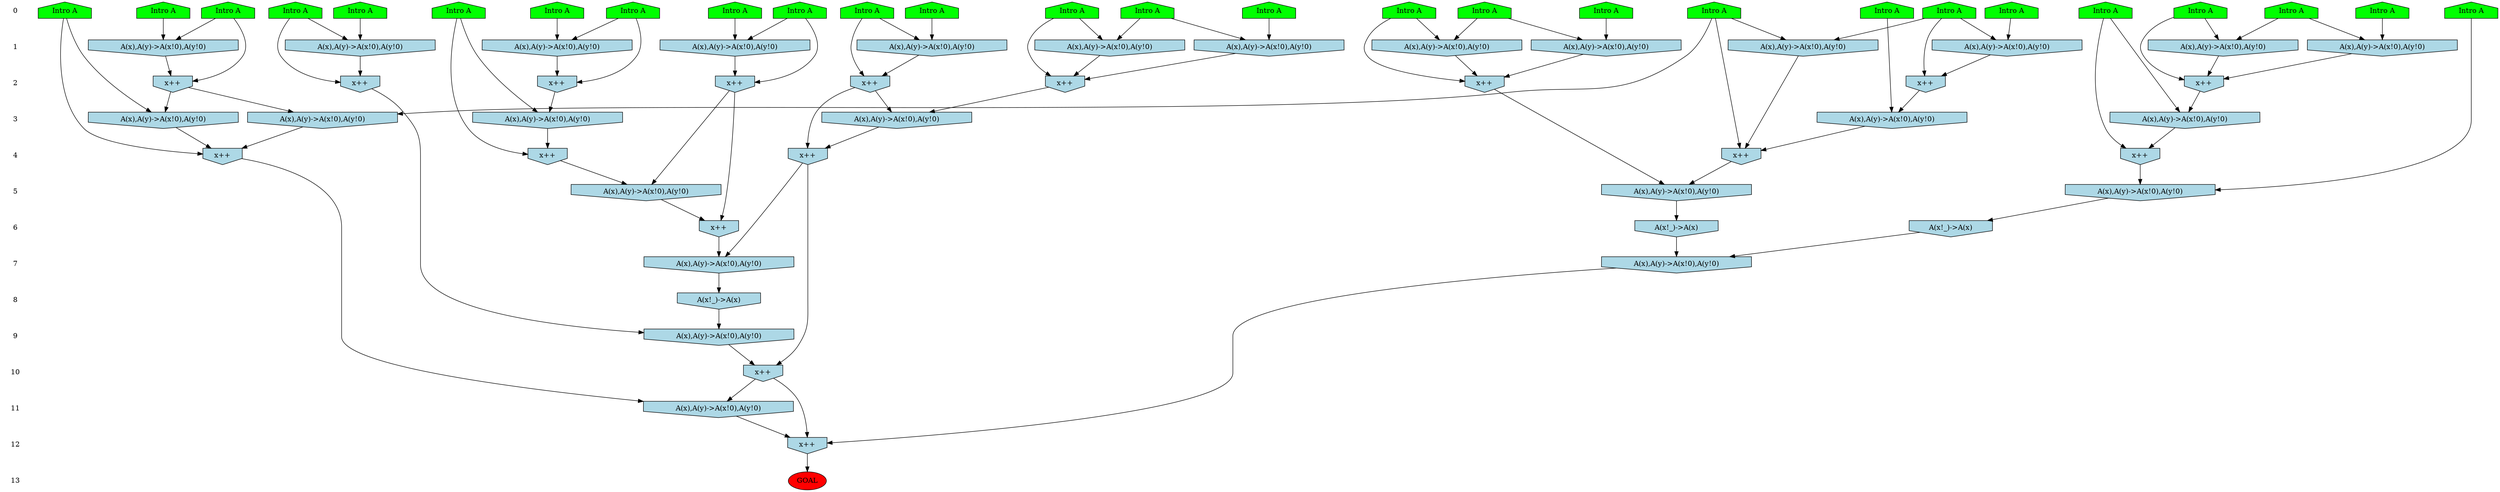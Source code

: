 /* Compression of 1 causal flows obtained in average at 2.727689E+00 t.u */
/* Compressed causal flows were: [856] */
digraph G{
 ranksep=.5 ; 
{ rank = same ; "0" [shape=plaintext] ; node_1 [label ="Intro A", shape=house, style=filled, fillcolor=green] ;
node_2 [label ="Intro A", shape=house, style=filled, fillcolor=green] ;
node_3 [label ="Intro A", shape=house, style=filled, fillcolor=green] ;
node_4 [label ="Intro A", shape=house, style=filled, fillcolor=green] ;
node_5 [label ="Intro A", shape=house, style=filled, fillcolor=green] ;
node_6 [label ="Intro A", shape=house, style=filled, fillcolor=green] ;
node_7 [label ="Intro A", shape=house, style=filled, fillcolor=green] ;
node_8 [label ="Intro A", shape=house, style=filled, fillcolor=green] ;
node_9 [label ="Intro A", shape=house, style=filled, fillcolor=green] ;
node_10 [label ="Intro A", shape=house, style=filled, fillcolor=green] ;
node_11 [label ="Intro A", shape=house, style=filled, fillcolor=green] ;
node_12 [label ="Intro A", shape=house, style=filled, fillcolor=green] ;
node_13 [label ="Intro A", shape=house, style=filled, fillcolor=green] ;
node_14 [label ="Intro A", shape=house, style=filled, fillcolor=green] ;
node_15 [label ="Intro A", shape=house, style=filled, fillcolor=green] ;
node_16 [label ="Intro A", shape=house, style=filled, fillcolor=green] ;
node_17 [label ="Intro A", shape=house, style=filled, fillcolor=green] ;
node_18 [label ="Intro A", shape=house, style=filled, fillcolor=green] ;
node_19 [label ="Intro A", shape=house, style=filled, fillcolor=green] ;
node_20 [label ="Intro A", shape=house, style=filled, fillcolor=green] ;
node_21 [label ="Intro A", shape=house, style=filled, fillcolor=green] ;
node_22 [label ="Intro A", shape=house, style=filled, fillcolor=green] ;
node_23 [label ="Intro A", shape=house, style=filled, fillcolor=green] ;
node_24 [label ="Intro A", shape=house, style=filled, fillcolor=green] ;
node_25 [label ="Intro A", shape=house, style=filled, fillcolor=green] ;
node_26 [label ="Intro A", shape=house, style=filled, fillcolor=green] ;
node_27 [label ="Intro A", shape=house, style=filled, fillcolor=green] ;
}
{ rank = same ; "1" [shape=plaintext] ; node_28 [label="A(x),A(y)->A(x!0),A(y!0)", shape=invhouse, style=filled, fillcolor = lightblue] ;
node_29 [label="A(x),A(y)->A(x!0),A(y!0)", shape=invhouse, style=filled, fillcolor = lightblue] ;
node_30 [label="A(x),A(y)->A(x!0),A(y!0)", shape=invhouse, style=filled, fillcolor = lightblue] ;
node_31 [label="A(x),A(y)->A(x!0),A(y!0)", shape=invhouse, style=filled, fillcolor = lightblue] ;
node_32 [label="A(x),A(y)->A(x!0),A(y!0)", shape=invhouse, style=filled, fillcolor = lightblue] ;
node_33 [label="A(x),A(y)->A(x!0),A(y!0)", shape=invhouse, style=filled, fillcolor = lightblue] ;
node_35 [label="A(x),A(y)->A(x!0),A(y!0)", shape=invhouse, style=filled, fillcolor = lightblue] ;
node_36 [label="A(x),A(y)->A(x!0),A(y!0)", shape=invhouse, style=filled, fillcolor = lightblue] ;
node_39 [label="A(x),A(y)->A(x!0),A(y!0)", shape=invhouse, style=filled, fillcolor = lightblue] ;
node_40 [label="A(x),A(y)->A(x!0),A(y!0)", shape=invhouse, style=filled, fillcolor = lightblue] ;
node_44 [label="A(x),A(y)->A(x!0),A(y!0)", shape=invhouse, style=filled, fillcolor = lightblue] ;
node_46 [label="A(x),A(y)->A(x!0),A(y!0)", shape=invhouse, style=filled, fillcolor = lightblue] ;
node_52 [label="A(x),A(y)->A(x!0),A(y!0)", shape=invhouse, style=filled, fillcolor = lightblue] ;
}
{ rank = same ; "2" [shape=plaintext] ; node_34 [label="x++", shape=invhouse, style=filled, fillcolor = lightblue] ;
node_37 [label="x++", shape=invhouse, style=filled, fillcolor = lightblue] ;
node_38 [label="x++", shape=invhouse, style=filled, fillcolor = lightblue] ;
node_41 [label="x++", shape=invhouse, style=filled, fillcolor = lightblue] ;
node_42 [label="x++", shape=invhouse, style=filled, fillcolor = lightblue] ;
node_43 [label="x++", shape=invhouse, style=filled, fillcolor = lightblue] ;
node_51 [label="x++", shape=invhouse, style=filled, fillcolor = lightblue] ;
node_53 [label="x++", shape=invhouse, style=filled, fillcolor = lightblue] ;
node_57 [label="x++", shape=invhouse, style=filled, fillcolor = lightblue] ;
}
{ rank = same ; "3" [shape=plaintext] ; node_45 [label="A(x),A(y)->A(x!0),A(y!0)", shape=invhouse, style=filled, fillcolor = lightblue] ;
node_48 [label="A(x),A(y)->A(x!0),A(y!0)", shape=invhouse, style=filled, fillcolor = lightblue] ;
node_49 [label="A(x),A(y)->A(x!0),A(y!0)", shape=invhouse, style=filled, fillcolor = lightblue] ;
node_55 [label="A(x),A(y)->A(x!0),A(y!0)", shape=invhouse, style=filled, fillcolor = lightblue] ;
node_58 [label="A(x),A(y)->A(x!0),A(y!0)", shape=invhouse, style=filled, fillcolor = lightblue] ;
node_60 [label="A(x),A(y)->A(x!0),A(y!0)", shape=invhouse, style=filled, fillcolor = lightblue] ;
}
{ rank = same ; "4" [shape=plaintext] ; node_47 [label="x++", shape=invhouse, style=filled, fillcolor = lightblue] ;
node_50 [label="x++", shape=invhouse, style=filled, fillcolor = lightblue] ;
node_54 [label="x++", shape=invhouse, style=filled, fillcolor = lightblue] ;
node_62 [label="x++", shape=invhouse, style=filled, fillcolor = lightblue] ;
node_63 [label="x++", shape=invhouse, style=filled, fillcolor = lightblue] ;
}
{ rank = same ; "5" [shape=plaintext] ; node_56 [label="A(x),A(y)->A(x!0),A(y!0)", shape=invhouse, style=filled, fillcolor = lightblue] ;
node_59 [label="A(x),A(y)->A(x!0),A(y!0)", shape=invhouse, style=filled, fillcolor = lightblue] ;
node_61 [label="A(x),A(y)->A(x!0),A(y!0)", shape=invhouse, style=filled, fillcolor = lightblue] ;
}
{ rank = same ; "6" [shape=plaintext] ; node_64 [label="A(x!_)->A(x)", shape=invhouse, style=filled, fillcolor = lightblue] ;
node_65 [label="x++", shape=invhouse, style=filled, fillcolor = lightblue] ;
node_67 [label="A(x!_)->A(x)", shape=invhouse, style=filled, fillcolor = lightblue] ;
}
{ rank = same ; "7" [shape=plaintext] ; node_66 [label="A(x),A(y)->A(x!0),A(y!0)", shape=invhouse, style=filled, fillcolor = lightblue] ;
node_69 [label="A(x),A(y)->A(x!0),A(y!0)", shape=invhouse, style=filled, fillcolor = lightblue] ;
}
{ rank = same ; "8" [shape=plaintext] ; node_68 [label="A(x!_)->A(x)", shape=invhouse, style=filled, fillcolor = lightblue] ;
}
{ rank = same ; "9" [shape=plaintext] ; node_70 [label="A(x),A(y)->A(x!0),A(y!0)", shape=invhouse, style=filled, fillcolor = lightblue] ;
}
{ rank = same ; "10" [shape=plaintext] ; node_71 [label="x++", shape=invhouse, style=filled, fillcolor = lightblue] ;
}
{ rank = same ; "11" [shape=plaintext] ; node_72 [label="A(x),A(y)->A(x!0),A(y!0)", shape=invhouse, style=filled, fillcolor = lightblue] ;
}
{ rank = same ; "12" [shape=plaintext] ; node_73 [label="x++", shape=invhouse, style=filled, fillcolor = lightblue] ;
}
{ rank = same ; "13" [shape=plaintext] ; node_74 [label ="GOAL", style=filled, fillcolor=red] ;
}
"0" -> "1" [style="invis"]; 
"1" -> "2" [style="invis"]; 
"2" -> "3" [style="invis"]; 
"3" -> "4" [style="invis"]; 
"4" -> "5" [style="invis"]; 
"5" -> "6" [style="invis"]; 
"6" -> "7" [style="invis"]; 
"7" -> "8" [style="invis"]; 
"8" -> "9" [style="invis"]; 
"9" -> "10" [style="invis"]; 
"10" -> "11" [style="invis"]; 
"11" -> "12" [style="invis"]; 
"12" -> "13" [style="invis"]; 
node_19 -> node_28
node_22 -> node_28
node_8 -> node_29
node_12 -> node_29
node_1 -> node_30
node_26 -> node_30
node_6 -> node_31
node_11 -> node_31
node_1 -> node_32
node_21 -> node_32
node_2 -> node_33
node_25 -> node_33
node_19 -> node_34
node_28 -> node_34
node_12 -> node_35
node_27 -> node_35
node_5 -> node_36
node_23 -> node_36
node_12 -> node_37
node_35 -> node_37
node_21 -> node_38
node_30 -> node_38
node_32 -> node_38
node_20 -> node_39
node_23 -> node_39
node_16 -> node_40
node_25 -> node_40
node_11 -> node_41
node_31 -> node_41
node_2 -> node_42
node_33 -> node_42
node_40 -> node_42
node_5 -> node_43
node_36 -> node_43
node_39 -> node_43
node_10 -> node_44
node_18 -> node_44
node_9 -> node_45
node_37 -> node_45
node_3 -> node_46
node_15 -> node_46
node_8 -> node_47
node_29 -> node_47
node_45 -> node_47
node_4 -> node_48
node_38 -> node_48
node_24 -> node_49
node_34 -> node_49
node_24 -> node_50
node_49 -> node_50
node_3 -> node_51
node_46 -> node_51
node_7 -> node_52
node_13 -> node_52
node_13 -> node_53
node_52 -> node_53
node_4 -> node_54
node_48 -> node_54
node_8 -> node_55
node_53 -> node_55
node_43 -> node_56
node_47 -> node_56
node_18 -> node_57
node_44 -> node_57
node_41 -> node_58
node_42 -> node_58
node_50 -> node_59
node_51 -> node_59
node_14 -> node_60
node_53 -> node_60
node_17 -> node_61
node_54 -> node_61
node_14 -> node_62
node_55 -> node_62
node_60 -> node_62
node_41 -> node_63
node_58 -> node_63
node_61 -> node_64
node_51 -> node_65
node_59 -> node_65
node_63 -> node_66
node_65 -> node_66
node_56 -> node_67
node_66 -> node_68
node_64 -> node_69
node_67 -> node_69
node_57 -> node_70
node_68 -> node_70
node_63 -> node_71
node_70 -> node_71
node_62 -> node_72
node_71 -> node_72
node_69 -> node_73
node_71 -> node_73
node_72 -> node_73
node_73 -> node_74
}
/*
 Dot generation time: 0.000000
*/